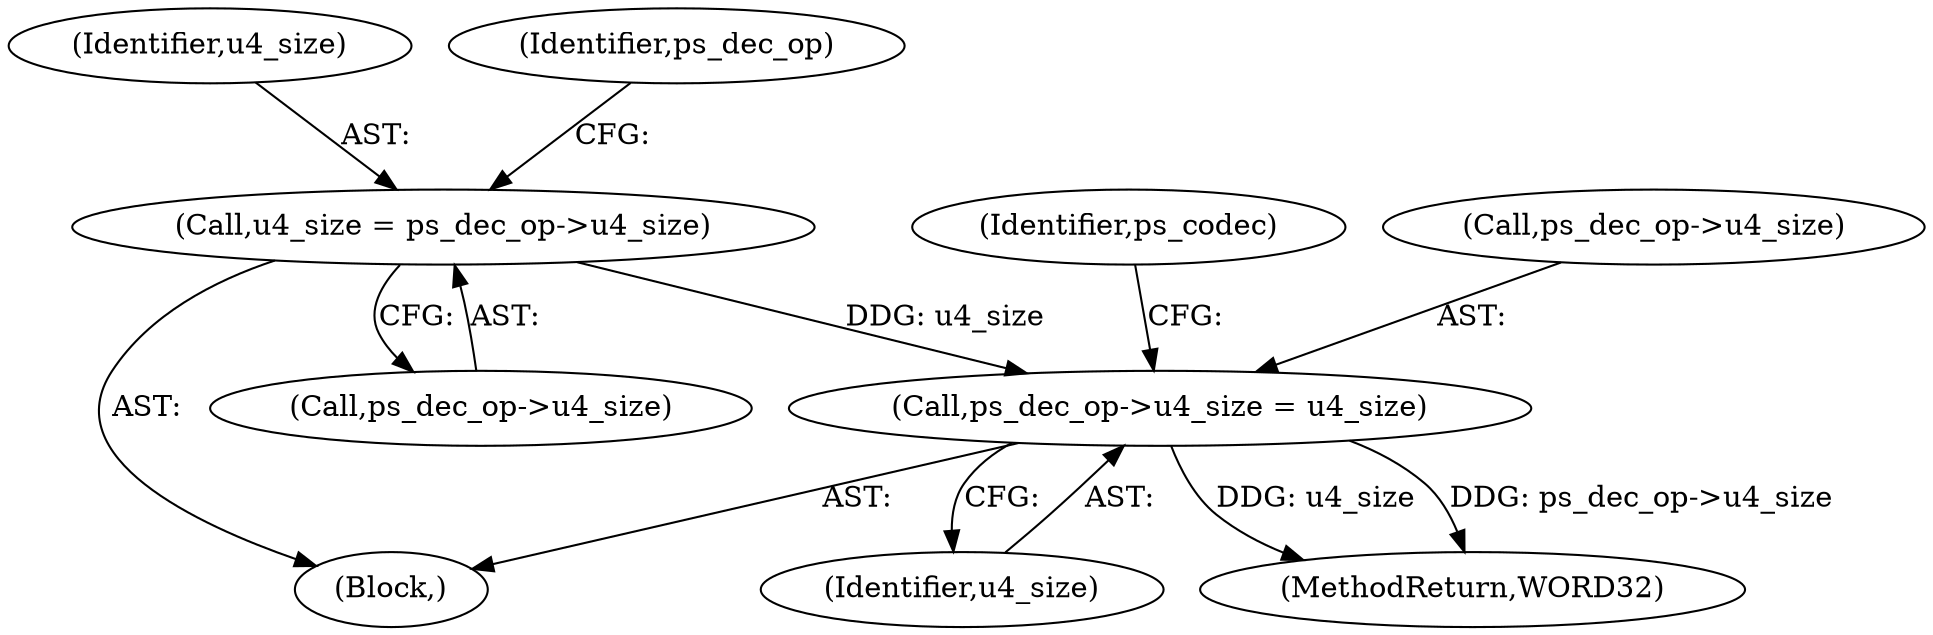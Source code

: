 digraph "0_Android_a33f6725d7e9f92330f995ce2dcf4faa33f6433f@pointer" {
"1000194" [label="(Call,ps_dec_op->u4_size = u4_size)"];
"1000184" [label="(Call,u4_size = ps_dec_op->u4_size)"];
"1000186" [label="(Call,ps_dec_op->u4_size)"];
"1001906" [label="(MethodReturn,WORD32)"];
"1000194" [label="(Call,ps_dec_op->u4_size = u4_size)"];
"1000184" [label="(Call,u4_size = ps_dec_op->u4_size)"];
"1000202" [label="(Identifier,ps_codec)"];
"1000185" [label="(Identifier,u4_size)"];
"1000195" [label="(Call,ps_dec_op->u4_size)"];
"1000198" [label="(Identifier,u4_size)"];
"1000190" [label="(Identifier,ps_dec_op)"];
"1000182" [label="(Block,)"];
"1000194" -> "1000182"  [label="AST: "];
"1000194" -> "1000198"  [label="CFG: "];
"1000195" -> "1000194"  [label="AST: "];
"1000198" -> "1000194"  [label="AST: "];
"1000202" -> "1000194"  [label="CFG: "];
"1000194" -> "1001906"  [label="DDG: ps_dec_op->u4_size"];
"1000194" -> "1001906"  [label="DDG: u4_size"];
"1000184" -> "1000194"  [label="DDG: u4_size"];
"1000184" -> "1000182"  [label="AST: "];
"1000184" -> "1000186"  [label="CFG: "];
"1000185" -> "1000184"  [label="AST: "];
"1000186" -> "1000184"  [label="AST: "];
"1000190" -> "1000184"  [label="CFG: "];
}
